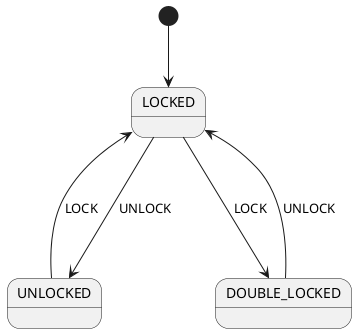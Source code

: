 @startuml

skinparam classFontSize 9
skinparam classFontName Monospaced

[*] --> LOCKED
LOCKED --> UNLOCKED : UNLOCK
UNLOCKED ---> LOCKED : LOCK
DOUBLE_LOCKED ---> LOCKED : UNLOCK
LOCKED --> DOUBLE_LOCKED : LOCK

@enduml
